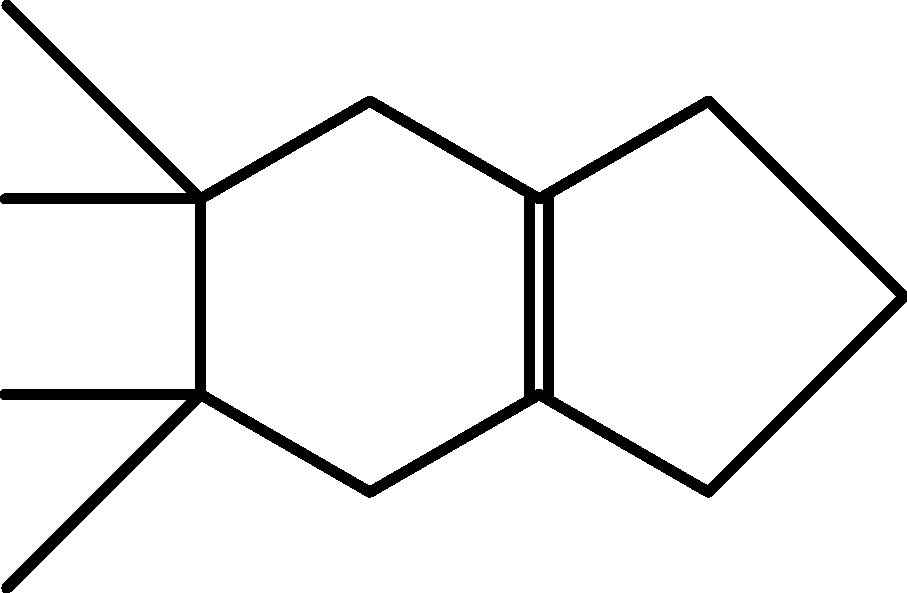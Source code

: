 
size(16cm,16cm);

pair O,a1,a2,b1,b2,c1,c2;
pen pn;

pn=linewidth(5);
O=(0,0);
a1=(1,0);
a2=(0,1);
real r=1.4;
b1=(sqrt(3.)/2.,-1./2.);
b2=(sqrt(3.)/2.,1./2.);
c1=r*(1/sqrt(2.),-1/sqrt(2.));
c2=r*(1/sqrt(2.),1/sqrt(2.));

draw(-a1--O--a2--(a2-a1),pn);
draw(b1+b2-(0.05,0)--b1+b2+a2-(0.05,0),pn);
draw(b1+b2+(0.05,0)--b1+b2+a2+(0.05,0),pn);

draw(a2-c1--a2--a2+b2--a2+b2+b1--a2+2*b2+b1--a2+2*b2+b1+c1,pn);

draw(-c2--O--b1--b1+b2--2*b1+b2--2*b1+b2+c2,pn);
